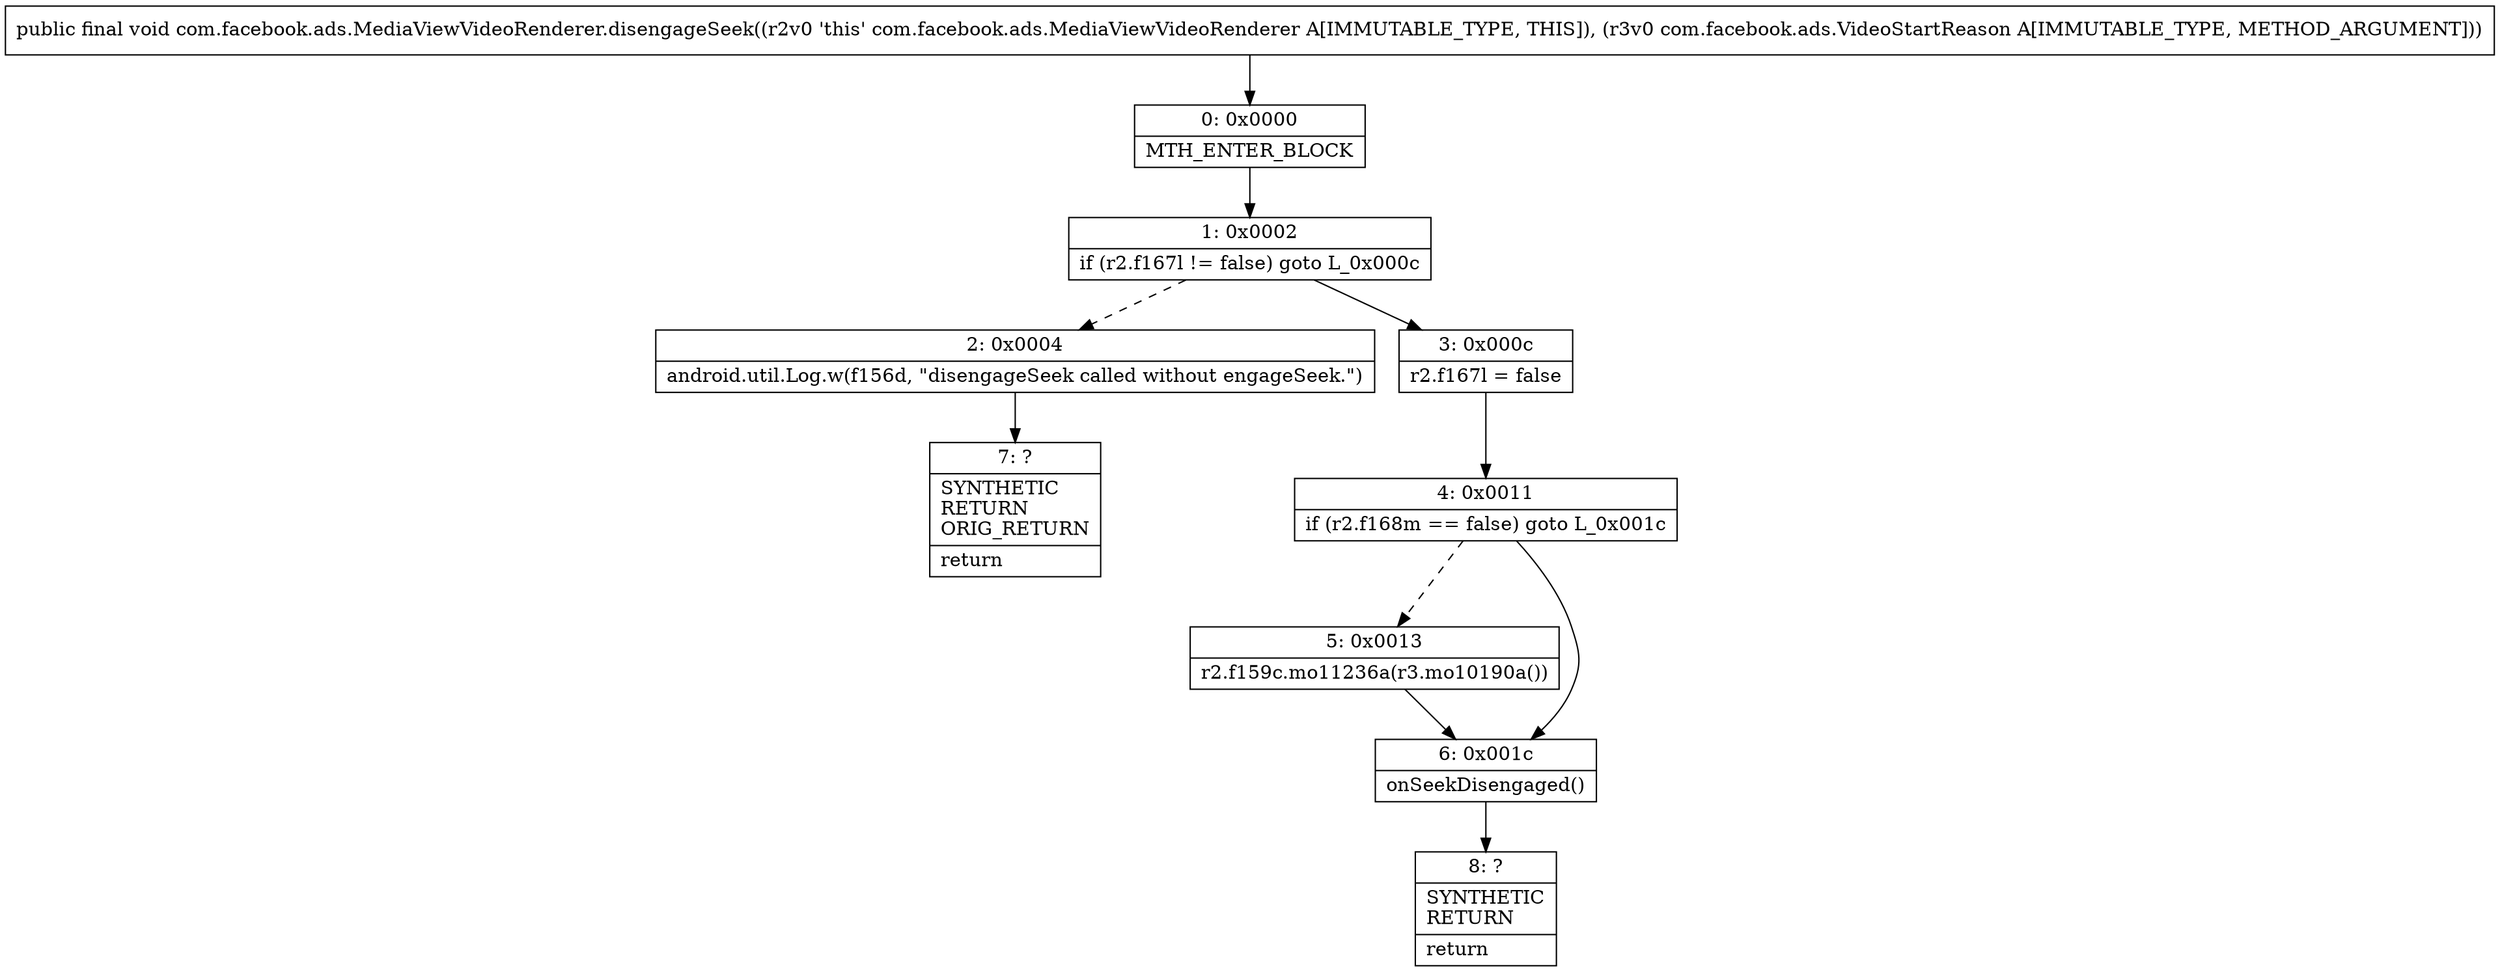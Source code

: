 digraph "CFG forcom.facebook.ads.MediaViewVideoRenderer.disengageSeek(Lcom\/facebook\/ads\/VideoStartReason;)V" {
Node_0 [shape=record,label="{0\:\ 0x0000|MTH_ENTER_BLOCK\l}"];
Node_1 [shape=record,label="{1\:\ 0x0002|if (r2.f167l != false) goto L_0x000c\l}"];
Node_2 [shape=record,label="{2\:\ 0x0004|android.util.Log.w(f156d, \"disengageSeek called without engageSeek.\")\l}"];
Node_3 [shape=record,label="{3\:\ 0x000c|r2.f167l = false\l}"];
Node_4 [shape=record,label="{4\:\ 0x0011|if (r2.f168m == false) goto L_0x001c\l}"];
Node_5 [shape=record,label="{5\:\ 0x0013|r2.f159c.mo11236a(r3.mo10190a())\l}"];
Node_6 [shape=record,label="{6\:\ 0x001c|onSeekDisengaged()\l}"];
Node_7 [shape=record,label="{7\:\ ?|SYNTHETIC\lRETURN\lORIG_RETURN\l|return\l}"];
Node_8 [shape=record,label="{8\:\ ?|SYNTHETIC\lRETURN\l|return\l}"];
MethodNode[shape=record,label="{public final void com.facebook.ads.MediaViewVideoRenderer.disengageSeek((r2v0 'this' com.facebook.ads.MediaViewVideoRenderer A[IMMUTABLE_TYPE, THIS]), (r3v0 com.facebook.ads.VideoStartReason A[IMMUTABLE_TYPE, METHOD_ARGUMENT])) }"];
MethodNode -> Node_0;
Node_0 -> Node_1;
Node_1 -> Node_2[style=dashed];
Node_1 -> Node_3;
Node_2 -> Node_7;
Node_3 -> Node_4;
Node_4 -> Node_5[style=dashed];
Node_4 -> Node_6;
Node_5 -> Node_6;
Node_6 -> Node_8;
}

